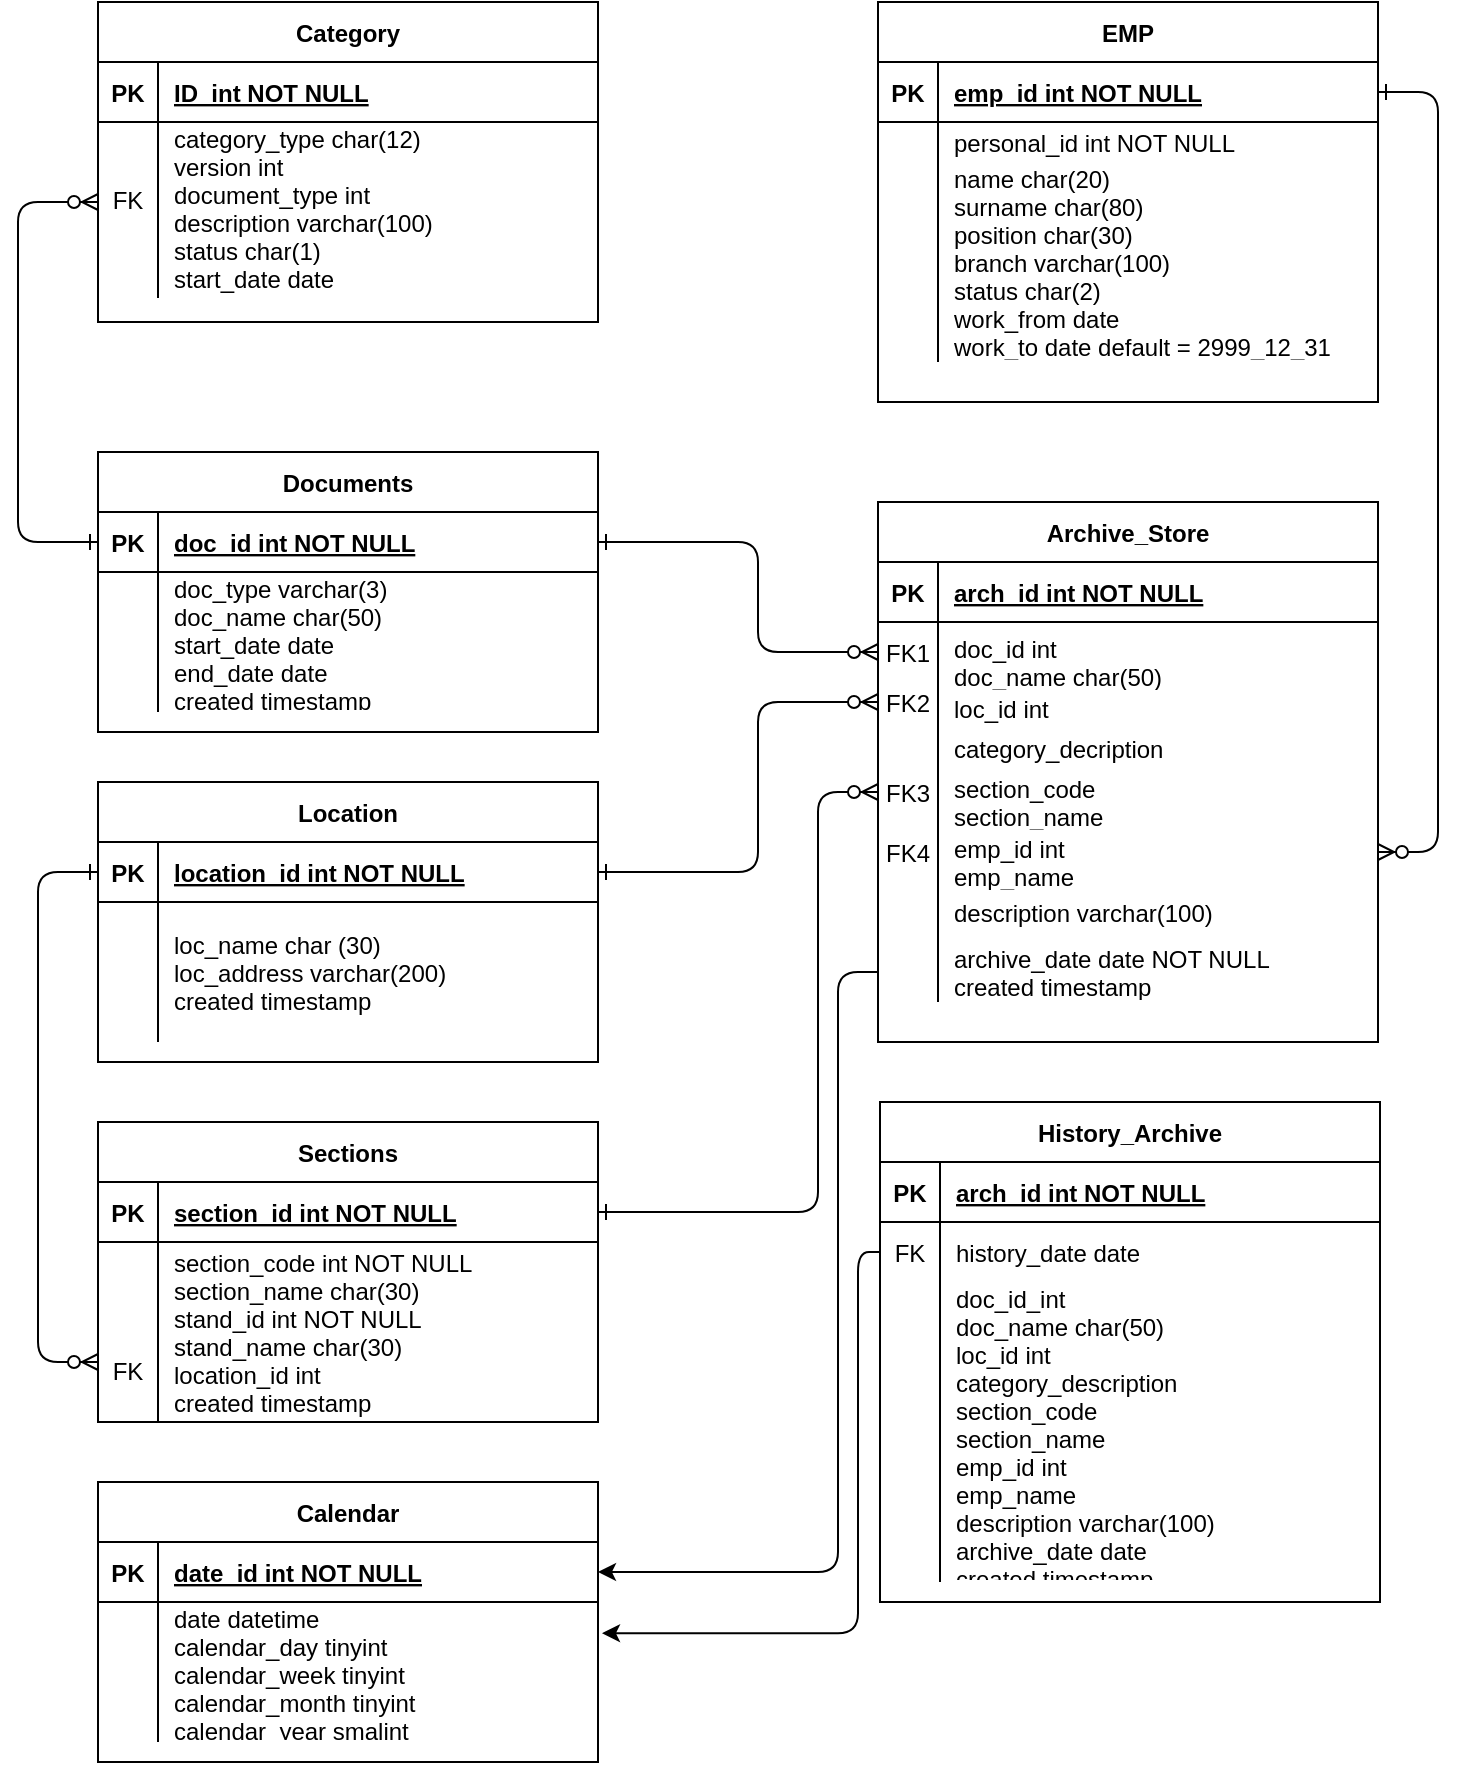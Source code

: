 <mxfile version="20.8.16" type="device"><diagram id="R2lEEEUBdFMjLlhIrx00" name="Page-1"><mxGraphModel dx="1276" dy="621" grid="1" gridSize="10" guides="1" tooltips="1" connect="1" arrows="1" fold="1" page="1" pageScale="1" pageWidth="850" pageHeight="1100" math="0" shadow="0" extFonts="Permanent Marker^https://fonts.googleapis.com/css?family=Permanent+Marker"><root><mxCell id="0"/><mxCell id="1" parent="0"/><mxCell id="C-vyLk0tnHw3VtMMgP7b-12" value="" style="edgeStyle=entityRelationEdgeStyle;endArrow=ERzeroToMany;startArrow=ERone;endFill=1;startFill=0;" parent="1" source="C-vyLk0tnHw3VtMMgP7b-3" target="C-vyLk0tnHw3VtMMgP7b-17" edge="1"><mxGeometry width="100" height="100" relative="1" as="geometry"><mxPoint x="400" y="270" as="sourcePoint"/><mxPoint x="460" y="295" as="targetPoint"/></mxGeometry></mxCell><mxCell id="C-vyLk0tnHw3VtMMgP7b-2" value="EMP" style="shape=table;startSize=30;container=1;collapsible=1;childLayout=tableLayout;fixedRows=1;rowLines=0;fontStyle=1;align=center;resizeLast=1;" parent="1" vertex="1"><mxGeometry x="480" y="10" width="250" height="200" as="geometry"/></mxCell><mxCell id="C-vyLk0tnHw3VtMMgP7b-3" value="" style="shape=partialRectangle;collapsible=0;dropTarget=0;pointerEvents=0;fillColor=none;points=[[0,0.5],[1,0.5]];portConstraint=eastwest;top=0;left=0;right=0;bottom=1;" parent="C-vyLk0tnHw3VtMMgP7b-2" vertex="1"><mxGeometry y="30" width="250" height="30" as="geometry"/></mxCell><mxCell id="C-vyLk0tnHw3VtMMgP7b-4" value="PK" style="shape=partialRectangle;overflow=hidden;connectable=0;fillColor=none;top=0;left=0;bottom=0;right=0;fontStyle=1;" parent="C-vyLk0tnHw3VtMMgP7b-3" vertex="1"><mxGeometry width="30" height="30" as="geometry"><mxRectangle width="30" height="30" as="alternateBounds"/></mxGeometry></mxCell><mxCell id="C-vyLk0tnHw3VtMMgP7b-5" value="emp_id int NOT NULL " style="shape=partialRectangle;overflow=hidden;connectable=0;fillColor=none;top=0;left=0;bottom=0;right=0;align=left;spacingLeft=6;fontStyle=5;" parent="C-vyLk0tnHw3VtMMgP7b-3" vertex="1"><mxGeometry x="30" width="220" height="30" as="geometry"><mxRectangle width="220" height="30" as="alternateBounds"/></mxGeometry></mxCell><mxCell id="C-vyLk0tnHw3VtMMgP7b-6" value="" style="shape=partialRectangle;collapsible=0;dropTarget=0;pointerEvents=0;fillColor=none;points=[[0,0.5],[1,0.5]];portConstraint=eastwest;top=0;left=0;right=0;bottom=0;" parent="C-vyLk0tnHw3VtMMgP7b-2" vertex="1"><mxGeometry y="60" width="250" height="20" as="geometry"/></mxCell><mxCell id="C-vyLk0tnHw3VtMMgP7b-7" value="" style="shape=partialRectangle;overflow=hidden;connectable=0;fillColor=none;top=0;left=0;bottom=0;right=0;" parent="C-vyLk0tnHw3VtMMgP7b-6" vertex="1"><mxGeometry width="30" height="20" as="geometry"><mxRectangle width="30" height="20" as="alternateBounds"/></mxGeometry></mxCell><mxCell id="C-vyLk0tnHw3VtMMgP7b-8" value="personal_id int NOT NULL" style="shape=partialRectangle;overflow=hidden;connectable=0;fillColor=none;top=0;left=0;bottom=0;right=0;align=left;spacingLeft=6;" parent="C-vyLk0tnHw3VtMMgP7b-6" vertex="1"><mxGeometry x="30" width="220" height="20" as="geometry"><mxRectangle width="220" height="20" as="alternateBounds"/></mxGeometry></mxCell><mxCell id="C-vyLk0tnHw3VtMMgP7b-9" value="" style="shape=partialRectangle;collapsible=0;dropTarget=0;pointerEvents=0;fillColor=none;points=[[0,0.5],[1,0.5]];portConstraint=eastwest;top=0;left=0;right=0;bottom=0;" parent="C-vyLk0tnHw3VtMMgP7b-2" vertex="1"><mxGeometry y="80" width="250" height="100" as="geometry"/></mxCell><mxCell id="C-vyLk0tnHw3VtMMgP7b-10" value="" style="shape=partialRectangle;overflow=hidden;connectable=0;fillColor=none;top=0;left=0;bottom=0;right=0;" parent="C-vyLk0tnHw3VtMMgP7b-9" vertex="1"><mxGeometry width="30" height="100" as="geometry"><mxRectangle width="30" height="100" as="alternateBounds"/></mxGeometry></mxCell><mxCell id="C-vyLk0tnHw3VtMMgP7b-11" value="name char(20)&#10;surname char(80)&#10;position char(30)&#10;branch varchar(100)&#10;status char(2)&#10;work_from date&#10;work_to date default = 2999_12_31&#10;created timestamp" style="shape=partialRectangle;overflow=hidden;connectable=0;fillColor=none;top=0;left=0;bottom=0;right=0;align=left;spacingLeft=6;" parent="C-vyLk0tnHw3VtMMgP7b-9" vertex="1"><mxGeometry x="30" width="220" height="100" as="geometry"><mxRectangle width="220" height="100" as="alternateBounds"/></mxGeometry></mxCell><mxCell id="C-vyLk0tnHw3VtMMgP7b-13" value="Archive_Store" style="shape=table;startSize=30;container=1;collapsible=1;childLayout=tableLayout;fixedRows=1;rowLines=0;fontStyle=1;align=center;resizeLast=1;horizontal=1;verticalAlign=middle;" parent="1" vertex="1"><mxGeometry x="480" y="260" width="250" height="270" as="geometry"><mxRectangle x="480" y="260" width="120" height="30" as="alternateBounds"/></mxGeometry></mxCell><mxCell id="C-vyLk0tnHw3VtMMgP7b-14" value="" style="shape=partialRectangle;collapsible=0;dropTarget=0;pointerEvents=0;fillColor=none;points=[[0,0.5],[1,0.5]];portConstraint=eastwest;top=0;left=0;right=0;bottom=1;" parent="C-vyLk0tnHw3VtMMgP7b-13" vertex="1"><mxGeometry y="30" width="250" height="30" as="geometry"/></mxCell><mxCell id="C-vyLk0tnHw3VtMMgP7b-15" value="PK" style="shape=partialRectangle;overflow=hidden;connectable=0;fillColor=none;top=0;left=0;bottom=0;right=0;fontStyle=1;" parent="C-vyLk0tnHw3VtMMgP7b-14" vertex="1"><mxGeometry width="30" height="30" as="geometry"><mxRectangle width="30" height="30" as="alternateBounds"/></mxGeometry></mxCell><mxCell id="C-vyLk0tnHw3VtMMgP7b-16" value="arch_id int NOT NULL " style="shape=partialRectangle;overflow=hidden;connectable=0;fillColor=none;top=0;left=0;bottom=0;right=0;align=left;spacingLeft=6;fontStyle=5;" parent="C-vyLk0tnHw3VtMMgP7b-14" vertex="1"><mxGeometry x="30" width="220" height="30" as="geometry"><mxRectangle width="220" height="30" as="alternateBounds"/></mxGeometry></mxCell><mxCell id="viO8gP3rJZrJaZgo3rev-70" style="shape=partialRectangle;collapsible=0;dropTarget=0;pointerEvents=0;fillColor=none;points=[[0,0.5],[1,0.5]];portConstraint=eastwest;top=0;left=0;right=0;bottom=0;" parent="C-vyLk0tnHw3VtMMgP7b-13" vertex="1"><mxGeometry y="60" width="250" height="30" as="geometry"/></mxCell><mxCell id="viO8gP3rJZrJaZgo3rev-71" value="FK1" style="shape=partialRectangle;overflow=hidden;connectable=0;fillColor=none;top=0;left=0;bottom=0;right=0;" parent="viO8gP3rJZrJaZgo3rev-70" vertex="1"><mxGeometry width="30" height="30" as="geometry"><mxRectangle width="30" height="30" as="alternateBounds"/></mxGeometry></mxCell><mxCell id="viO8gP3rJZrJaZgo3rev-72" value="doc_id int&#10;doc_name char(50)" style="shape=partialRectangle;overflow=hidden;connectable=0;fillColor=none;top=0;left=0;bottom=0;right=0;align=left;spacingLeft=6;verticalAlign=top;" parent="viO8gP3rJZrJaZgo3rev-70" vertex="1"><mxGeometry x="30" width="220" height="30" as="geometry"><mxRectangle width="220" height="30" as="alternateBounds"/></mxGeometry></mxCell><mxCell id="viO8gP3rJZrJaZgo3rev-73" style="shape=partialRectangle;collapsible=0;dropTarget=0;pointerEvents=0;fillColor=none;points=[[0,0.5],[1,0.5]];portConstraint=eastwest;top=0;left=0;right=0;bottom=0;" parent="C-vyLk0tnHw3VtMMgP7b-13" vertex="1"><mxGeometry y="90" width="250" height="20" as="geometry"/></mxCell><mxCell id="viO8gP3rJZrJaZgo3rev-74" value="FK2" style="shape=partialRectangle;overflow=hidden;connectable=0;fillColor=none;top=0;left=0;bottom=0;right=0;" parent="viO8gP3rJZrJaZgo3rev-73" vertex="1"><mxGeometry width="30" height="20" as="geometry"><mxRectangle width="30" height="20" as="alternateBounds"/></mxGeometry></mxCell><mxCell id="viO8gP3rJZrJaZgo3rev-75" value="loc_id int" style="shape=partialRectangle;overflow=hidden;connectable=0;fillColor=none;top=0;left=0;bottom=0;right=0;align=left;spacingLeft=6;verticalAlign=top;" parent="viO8gP3rJZrJaZgo3rev-73" vertex="1"><mxGeometry x="30" width="220" height="20" as="geometry"><mxRectangle width="220" height="20" as="alternateBounds"/></mxGeometry></mxCell><mxCell id="viO8gP3rJZrJaZgo3rev-89" style="shape=partialRectangle;collapsible=0;dropTarget=0;pointerEvents=0;fillColor=none;points=[[0,0.5],[1,0.5]];portConstraint=eastwest;top=0;left=0;right=0;bottom=0;" parent="C-vyLk0tnHw3VtMMgP7b-13" vertex="1"><mxGeometry y="110" width="250" height="20" as="geometry"/></mxCell><mxCell id="viO8gP3rJZrJaZgo3rev-90" style="shape=partialRectangle;overflow=hidden;connectable=0;fillColor=none;top=0;left=0;bottom=0;right=0;" parent="viO8gP3rJZrJaZgo3rev-89" vertex="1"><mxGeometry width="30" height="20" as="geometry"><mxRectangle width="30" height="20" as="alternateBounds"/></mxGeometry></mxCell><mxCell id="viO8gP3rJZrJaZgo3rev-91" value="category_decription" style="shape=partialRectangle;overflow=hidden;connectable=0;fillColor=none;top=0;left=0;bottom=0;right=0;align=left;spacingLeft=6;verticalAlign=top;" parent="viO8gP3rJZrJaZgo3rev-89" vertex="1"><mxGeometry x="30" width="220" height="20" as="geometry"><mxRectangle width="220" height="20" as="alternateBounds"/></mxGeometry></mxCell><mxCell id="viO8gP3rJZrJaZgo3rev-76" style="shape=partialRectangle;collapsible=0;dropTarget=0;pointerEvents=0;fillColor=none;points=[[0,0.5],[1,0.5]];portConstraint=eastwest;top=0;left=0;right=0;bottom=0;" parent="C-vyLk0tnHw3VtMMgP7b-13" vertex="1"><mxGeometry y="130" width="250" height="30" as="geometry"/></mxCell><mxCell id="viO8gP3rJZrJaZgo3rev-77" value="FK3" style="shape=partialRectangle;overflow=hidden;connectable=0;fillColor=none;top=0;left=0;bottom=0;right=0;" parent="viO8gP3rJZrJaZgo3rev-76" vertex="1"><mxGeometry width="30" height="30" as="geometry"><mxRectangle width="30" height="30" as="alternateBounds"/></mxGeometry></mxCell><mxCell id="viO8gP3rJZrJaZgo3rev-78" value="section_code&#10;section_name" style="shape=partialRectangle;overflow=hidden;connectable=0;fillColor=none;top=0;left=0;bottom=0;right=0;align=left;spacingLeft=6;verticalAlign=top;" parent="viO8gP3rJZrJaZgo3rev-76" vertex="1"><mxGeometry x="30" width="220" height="30" as="geometry"><mxRectangle width="220" height="30" as="alternateBounds"/></mxGeometry></mxCell><mxCell id="C-vyLk0tnHw3VtMMgP7b-17" value="" style="shape=partialRectangle;collapsible=0;dropTarget=0;pointerEvents=0;fillColor=none;points=[[0,0.5],[1,0.5]];portConstraint=eastwest;top=0;left=0;right=0;bottom=0;" parent="C-vyLk0tnHw3VtMMgP7b-13" vertex="1"><mxGeometry y="160" width="250" height="30" as="geometry"/></mxCell><mxCell id="C-vyLk0tnHw3VtMMgP7b-18" value="FK4" style="shape=partialRectangle;overflow=hidden;connectable=0;fillColor=none;top=0;left=0;bottom=0;right=0;" parent="C-vyLk0tnHw3VtMMgP7b-17" vertex="1"><mxGeometry width="30" height="30" as="geometry"><mxRectangle width="30" height="30" as="alternateBounds"/></mxGeometry></mxCell><mxCell id="C-vyLk0tnHw3VtMMgP7b-19" value="emp_id int &#10;emp_name" style="shape=partialRectangle;overflow=hidden;connectable=0;fillColor=none;top=0;left=0;bottom=0;right=0;align=left;spacingLeft=6;verticalAlign=top;" parent="C-vyLk0tnHw3VtMMgP7b-17" vertex="1"><mxGeometry x="30" width="220" height="30" as="geometry"><mxRectangle width="220" height="30" as="alternateBounds"/></mxGeometry></mxCell><mxCell id="viO8gP3rJZrJaZgo3rev-86" style="shape=partialRectangle;collapsible=0;dropTarget=0;pointerEvents=0;fillColor=none;points=[[0,0.5],[1,0.5]];portConstraint=eastwest;top=0;left=0;right=0;bottom=0;" parent="C-vyLk0tnHw3VtMMgP7b-13" vertex="1"><mxGeometry y="190" width="250" height="30" as="geometry"/></mxCell><mxCell id="viO8gP3rJZrJaZgo3rev-87" style="shape=partialRectangle;overflow=hidden;connectable=0;fillColor=none;top=0;left=0;bottom=0;right=0;" parent="viO8gP3rJZrJaZgo3rev-86" vertex="1"><mxGeometry width="30" height="30" as="geometry"><mxRectangle width="30" height="30" as="alternateBounds"/></mxGeometry></mxCell><mxCell id="viO8gP3rJZrJaZgo3rev-88" value="description varchar(100)" style="shape=partialRectangle;overflow=hidden;connectable=0;fillColor=none;top=0;left=0;bottom=0;right=0;align=left;spacingLeft=6;" parent="viO8gP3rJZrJaZgo3rev-86" vertex="1"><mxGeometry x="30" width="220" height="30" as="geometry"><mxRectangle width="220" height="30" as="alternateBounds"/></mxGeometry></mxCell><mxCell id="C-vyLk0tnHw3VtMMgP7b-20" value="" style="shape=partialRectangle;collapsible=0;dropTarget=0;pointerEvents=0;fillColor=none;points=[[0,0.5],[1,0.5]];portConstraint=eastwest;top=0;left=0;right=0;bottom=0;" parent="C-vyLk0tnHw3VtMMgP7b-13" vertex="1"><mxGeometry y="220" width="250" height="30" as="geometry"/></mxCell><mxCell id="C-vyLk0tnHw3VtMMgP7b-21" value="" style="shape=partialRectangle;overflow=hidden;connectable=0;fillColor=none;top=0;left=0;bottom=0;right=0;" parent="C-vyLk0tnHw3VtMMgP7b-20" vertex="1"><mxGeometry width="30" height="30" as="geometry"><mxRectangle width="30" height="30" as="alternateBounds"/></mxGeometry></mxCell><mxCell id="C-vyLk0tnHw3VtMMgP7b-22" value="archive_date date NOT NULL&#10;created timestamp" style="shape=partialRectangle;overflow=hidden;connectable=0;fillColor=none;top=0;left=0;bottom=0;right=0;align=left;spacingLeft=6;" parent="C-vyLk0tnHw3VtMMgP7b-20" vertex="1"><mxGeometry x="30" width="220" height="30" as="geometry"><mxRectangle width="220" height="30" as="alternateBounds"/></mxGeometry></mxCell><mxCell id="C-vyLk0tnHw3VtMMgP7b-23" value="Category" style="shape=table;startSize=30;container=1;collapsible=1;childLayout=tableLayout;fixedRows=1;rowLines=0;fontStyle=1;align=center;resizeLast=1;resizeLastRow=0;" parent="1" vertex="1"><mxGeometry x="90" y="10" width="250" height="160" as="geometry"/></mxCell><mxCell id="C-vyLk0tnHw3VtMMgP7b-24" value="" style="shape=partialRectangle;collapsible=0;dropTarget=0;pointerEvents=0;fillColor=none;points=[[0,0.5],[1,0.5]];portConstraint=eastwest;top=0;left=0;right=0;bottom=1;" parent="C-vyLk0tnHw3VtMMgP7b-23" vertex="1"><mxGeometry y="30" width="250" height="30" as="geometry"/></mxCell><mxCell id="C-vyLk0tnHw3VtMMgP7b-25" value="PK" style="shape=partialRectangle;overflow=hidden;connectable=0;fillColor=none;top=0;left=0;bottom=0;right=0;fontStyle=1;" parent="C-vyLk0tnHw3VtMMgP7b-24" vertex="1"><mxGeometry width="30" height="30" as="geometry"><mxRectangle width="30" height="30" as="alternateBounds"/></mxGeometry></mxCell><mxCell id="C-vyLk0tnHw3VtMMgP7b-26" value="ID_int NOT NULL" style="shape=partialRectangle;overflow=hidden;connectable=0;fillColor=none;top=0;left=0;bottom=0;right=0;align=left;spacingLeft=6;fontStyle=5;" parent="C-vyLk0tnHw3VtMMgP7b-24" vertex="1"><mxGeometry x="30" width="220" height="30" as="geometry"><mxRectangle width="220" height="30" as="alternateBounds"/></mxGeometry></mxCell><mxCell id="C-vyLk0tnHw3VtMMgP7b-27" value="" style="shape=partialRectangle;collapsible=0;dropTarget=0;pointerEvents=0;fillColor=none;points=[[0,0.5],[1,0.5]];portConstraint=eastwest;top=0;left=0;right=0;bottom=0;" parent="C-vyLk0tnHw3VtMMgP7b-23" vertex="1"><mxGeometry y="60" width="250" height="88" as="geometry"/></mxCell><mxCell id="C-vyLk0tnHw3VtMMgP7b-28" value="" style="shape=partialRectangle;overflow=hidden;connectable=0;fillColor=none;top=0;left=0;bottom=0;right=0;" parent="C-vyLk0tnHw3VtMMgP7b-27" vertex="1"><mxGeometry width="30" height="88" as="geometry"><mxRectangle width="30" height="88" as="alternateBounds"/></mxGeometry></mxCell><mxCell id="C-vyLk0tnHw3VtMMgP7b-29" value="category_type char(12)&#10;version int &#10;document_type int&#10;description varchar(100)&#10;status char(1)&#10;start_date date&#10;end_date date&#10;created timestamp&#10;" style="shape=partialRectangle;overflow=hidden;connectable=0;fillColor=none;top=0;left=0;bottom=0;right=0;align=left;spacingLeft=6;" parent="C-vyLk0tnHw3VtMMgP7b-27" vertex="1"><mxGeometry x="30" width="220" height="88" as="geometry"><mxRectangle width="220" height="88" as="alternateBounds"/></mxGeometry></mxCell><mxCell id="viO8gP3rJZrJaZgo3rev-9" value="Documents" style="shape=table;startSize=30;container=1;collapsible=1;childLayout=tableLayout;fixedRows=1;rowLines=0;fontStyle=1;align=center;resizeLast=1;" parent="1" vertex="1"><mxGeometry x="90" y="235" width="250" height="140" as="geometry"/></mxCell><mxCell id="viO8gP3rJZrJaZgo3rev-10" value="" style="shape=partialRectangle;collapsible=0;dropTarget=0;pointerEvents=0;fillColor=none;points=[[0,0.5],[1,0.5]];portConstraint=eastwest;top=0;left=0;right=0;bottom=1;" parent="viO8gP3rJZrJaZgo3rev-9" vertex="1"><mxGeometry y="30" width="250" height="30" as="geometry"/></mxCell><mxCell id="viO8gP3rJZrJaZgo3rev-11" value="PK" style="shape=partialRectangle;overflow=hidden;connectable=0;fillColor=none;top=0;left=0;bottom=0;right=0;fontStyle=1;" parent="viO8gP3rJZrJaZgo3rev-10" vertex="1"><mxGeometry width="30" height="30" as="geometry"><mxRectangle width="30" height="30" as="alternateBounds"/></mxGeometry></mxCell><mxCell id="viO8gP3rJZrJaZgo3rev-12" value="doc_id int NOT NULL " style="shape=partialRectangle;overflow=hidden;connectable=0;fillColor=none;top=0;left=0;bottom=0;right=0;align=left;spacingLeft=6;fontStyle=5;" parent="viO8gP3rJZrJaZgo3rev-10" vertex="1"><mxGeometry x="30" width="220" height="30" as="geometry"><mxRectangle width="220" height="30" as="alternateBounds"/></mxGeometry></mxCell><mxCell id="viO8gP3rJZrJaZgo3rev-13" value="" style="shape=partialRectangle;collapsible=0;dropTarget=0;pointerEvents=0;fillColor=none;points=[[0,0.5],[1,0.5]];portConstraint=eastwest;top=0;left=0;right=0;bottom=0;" parent="viO8gP3rJZrJaZgo3rev-9" vertex="1"><mxGeometry y="60" width="250" height="70" as="geometry"/></mxCell><mxCell id="viO8gP3rJZrJaZgo3rev-14" value="" style="shape=partialRectangle;overflow=hidden;connectable=0;fillColor=none;top=0;left=0;bottom=0;right=0;" parent="viO8gP3rJZrJaZgo3rev-13" vertex="1"><mxGeometry width="30" height="70" as="geometry"><mxRectangle width="30" height="70" as="alternateBounds"/></mxGeometry></mxCell><mxCell id="viO8gP3rJZrJaZgo3rev-15" value="doc_type varchar(3) &#10;doc_name char(50)  &#10;start_date date&#10;end_date date&#10;created timestamp" style="shape=partialRectangle;overflow=hidden;connectable=0;fillColor=none;top=0;left=0;bottom=0;right=0;align=left;spacingLeft=6;" parent="viO8gP3rJZrJaZgo3rev-13" vertex="1"><mxGeometry x="30" width="220" height="70" as="geometry"><mxRectangle width="220" height="70" as="alternateBounds"/></mxGeometry></mxCell><mxCell id="viO8gP3rJZrJaZgo3rev-30" value="" style="edgeStyle=orthogonalEdgeStyle;endArrow=ERzeroToMany;startArrow=ERone;endFill=1;startFill=0;exitX=0;exitY=0.5;exitDx=0;exitDy=0;" parent="1" source="viO8gP3rJZrJaZgo3rev-10" edge="1"><mxGeometry width="100" height="100" relative="1" as="geometry"><mxPoint x="470" y="65" as="sourcePoint"/><mxPoint x="90" y="110" as="targetPoint"/><Array as="points"><mxPoint x="50" y="280"/><mxPoint x="50" y="110"/></Array></mxGeometry></mxCell><mxCell id="viO8gP3rJZrJaZgo3rev-31" value="FK" style="shape=partialRectangle;overflow=hidden;connectable=0;fillColor=none;top=0;left=0;bottom=0;right=0;" parent="1" vertex="1"><mxGeometry x="90" y="100" width="30" height="17" as="geometry"><mxRectangle width="30" height="88" as="alternateBounds"/></mxGeometry></mxCell><mxCell id="viO8gP3rJZrJaZgo3rev-32" value="Location" style="shape=table;startSize=30;container=1;collapsible=1;childLayout=tableLayout;fixedRows=1;rowLines=0;fontStyle=1;align=center;resizeLast=1;" parent="1" vertex="1"><mxGeometry x="90" y="400" width="250" height="140" as="geometry"/></mxCell><mxCell id="viO8gP3rJZrJaZgo3rev-33" value="" style="shape=partialRectangle;collapsible=0;dropTarget=0;pointerEvents=0;fillColor=none;points=[[0,0.5],[1,0.5]];portConstraint=eastwest;top=0;left=0;right=0;bottom=1;" parent="viO8gP3rJZrJaZgo3rev-32" vertex="1"><mxGeometry y="30" width="250" height="30" as="geometry"/></mxCell><mxCell id="viO8gP3rJZrJaZgo3rev-34" value="PK" style="shape=partialRectangle;overflow=hidden;connectable=0;fillColor=none;top=0;left=0;bottom=0;right=0;fontStyle=1;" parent="viO8gP3rJZrJaZgo3rev-33" vertex="1"><mxGeometry width="30" height="30" as="geometry"><mxRectangle width="30" height="30" as="alternateBounds"/></mxGeometry></mxCell><mxCell id="viO8gP3rJZrJaZgo3rev-35" value="location_id int NOT NULL " style="shape=partialRectangle;overflow=hidden;connectable=0;fillColor=none;top=0;left=0;bottom=0;right=0;align=left;spacingLeft=6;fontStyle=5;" parent="viO8gP3rJZrJaZgo3rev-33" vertex="1"><mxGeometry x="30" width="220" height="30" as="geometry"><mxRectangle width="220" height="30" as="alternateBounds"/></mxGeometry></mxCell><mxCell id="viO8gP3rJZrJaZgo3rev-36" value="" style="shape=partialRectangle;collapsible=0;dropTarget=0;pointerEvents=0;fillColor=none;points=[[0,0.5],[1,0.5]];portConstraint=eastwest;top=0;left=0;right=0;bottom=0;" parent="viO8gP3rJZrJaZgo3rev-32" vertex="1"><mxGeometry y="60" width="250" height="70" as="geometry"/></mxCell><mxCell id="viO8gP3rJZrJaZgo3rev-37" value="" style="shape=partialRectangle;overflow=hidden;connectable=0;fillColor=none;top=0;left=0;bottom=0;right=0;" parent="viO8gP3rJZrJaZgo3rev-36" vertex="1"><mxGeometry width="30" height="70" as="geometry"><mxRectangle width="30" height="70" as="alternateBounds"/></mxGeometry></mxCell><mxCell id="viO8gP3rJZrJaZgo3rev-38" value="loc_name char (30)&#10;loc_address varchar(200) &#10;created timestamp" style="shape=partialRectangle;overflow=hidden;connectable=0;fillColor=none;top=0;left=0;bottom=0;right=0;align=left;spacingLeft=6;" parent="viO8gP3rJZrJaZgo3rev-36" vertex="1"><mxGeometry x="30" width="220" height="70" as="geometry"><mxRectangle width="220" height="70" as="alternateBounds"/></mxGeometry></mxCell><mxCell id="viO8gP3rJZrJaZgo3rev-39" value="Sections" style="shape=table;startSize=30;container=1;collapsible=1;childLayout=tableLayout;fixedRows=1;rowLines=0;fontStyle=1;align=center;resizeLast=1;" parent="1" vertex="1"><mxGeometry x="90" y="570" width="250" height="150" as="geometry"/></mxCell><mxCell id="viO8gP3rJZrJaZgo3rev-40" value="" style="shape=partialRectangle;collapsible=0;dropTarget=0;pointerEvents=0;fillColor=none;points=[[0,0.5],[1,0.5]];portConstraint=eastwest;top=0;left=0;right=0;bottom=1;" parent="viO8gP3rJZrJaZgo3rev-39" vertex="1"><mxGeometry y="30" width="250" height="30" as="geometry"/></mxCell><mxCell id="viO8gP3rJZrJaZgo3rev-41" value="PK" style="shape=partialRectangle;overflow=hidden;connectable=0;fillColor=none;top=0;left=0;bottom=0;right=0;fontStyle=1;" parent="viO8gP3rJZrJaZgo3rev-40" vertex="1"><mxGeometry width="30" height="30" as="geometry"><mxRectangle width="30" height="30" as="alternateBounds"/></mxGeometry></mxCell><mxCell id="viO8gP3rJZrJaZgo3rev-42" value="section_id int NOT NULL " style="shape=partialRectangle;overflow=hidden;connectable=0;fillColor=none;top=0;left=0;bottom=0;right=0;align=left;spacingLeft=6;fontStyle=5;" parent="viO8gP3rJZrJaZgo3rev-40" vertex="1"><mxGeometry x="30" width="220" height="30" as="geometry"><mxRectangle width="220" height="30" as="alternateBounds"/></mxGeometry></mxCell><mxCell id="viO8gP3rJZrJaZgo3rev-43" value="" style="shape=partialRectangle;collapsible=0;dropTarget=0;pointerEvents=0;fillColor=none;points=[[0,0.5],[1,0.5]];portConstraint=eastwest;top=0;left=0;right=0;bottom=0;" parent="viO8gP3rJZrJaZgo3rev-39" vertex="1"><mxGeometry y="60" width="250" height="90" as="geometry"/></mxCell><mxCell id="viO8gP3rJZrJaZgo3rev-44" value="" style="shape=partialRectangle;overflow=hidden;connectable=0;fillColor=none;top=0;left=0;bottom=0;right=0;" parent="viO8gP3rJZrJaZgo3rev-43" vertex="1"><mxGeometry width="30" height="90" as="geometry"><mxRectangle width="30" height="90" as="alternateBounds"/></mxGeometry></mxCell><mxCell id="viO8gP3rJZrJaZgo3rev-45" value="section_code int NOT NULL&#10;section_name char(30)&#10;stand_id int NOT NULL&#10;stand_name char(30) &#10;location_id int&#10;created timestamp " style="shape=partialRectangle;overflow=hidden;connectable=0;fillColor=none;top=0;left=0;bottom=0;right=0;align=left;spacingLeft=6;" parent="viO8gP3rJZrJaZgo3rev-43" vertex="1"><mxGeometry x="30" width="220" height="90" as="geometry"><mxRectangle width="220" height="90" as="alternateBounds"/></mxGeometry></mxCell><mxCell id="viO8gP3rJZrJaZgo3rev-46" value="Calendar" style="shape=table;startSize=30;container=1;collapsible=1;childLayout=tableLayout;fixedRows=1;rowLines=0;fontStyle=1;align=center;resizeLast=1;" parent="1" vertex="1"><mxGeometry x="90" y="750" width="250" height="140" as="geometry"/></mxCell><mxCell id="viO8gP3rJZrJaZgo3rev-47" value="" style="shape=partialRectangle;collapsible=0;dropTarget=0;pointerEvents=0;fillColor=none;points=[[0,0.5],[1,0.5]];portConstraint=eastwest;top=0;left=0;right=0;bottom=1;" parent="viO8gP3rJZrJaZgo3rev-46" vertex="1"><mxGeometry y="30" width="250" height="30" as="geometry"/></mxCell><mxCell id="viO8gP3rJZrJaZgo3rev-48" value="PK" style="shape=partialRectangle;overflow=hidden;connectable=0;fillColor=none;top=0;left=0;bottom=0;right=0;fontStyle=1;" parent="viO8gP3rJZrJaZgo3rev-47" vertex="1"><mxGeometry width="30" height="30" as="geometry"><mxRectangle width="30" height="30" as="alternateBounds"/></mxGeometry></mxCell><mxCell id="viO8gP3rJZrJaZgo3rev-49" value="date_id int NOT NULL " style="shape=partialRectangle;overflow=hidden;connectable=0;fillColor=none;top=0;left=0;bottom=0;right=0;align=left;spacingLeft=6;fontStyle=5;" parent="viO8gP3rJZrJaZgo3rev-47" vertex="1"><mxGeometry x="30" width="220" height="30" as="geometry"><mxRectangle width="220" height="30" as="alternateBounds"/></mxGeometry></mxCell><mxCell id="viO8gP3rJZrJaZgo3rev-50" value="" style="shape=partialRectangle;collapsible=0;dropTarget=0;pointerEvents=0;fillColor=none;points=[[0,0.5],[1,0.5]];portConstraint=eastwest;top=0;left=0;right=0;bottom=0;" parent="viO8gP3rJZrJaZgo3rev-46" vertex="1"><mxGeometry y="60" width="250" height="70" as="geometry"/></mxCell><mxCell id="viO8gP3rJZrJaZgo3rev-51" value="" style="shape=partialRectangle;overflow=hidden;connectable=0;fillColor=none;top=0;left=0;bottom=0;right=0;" parent="viO8gP3rJZrJaZgo3rev-50" vertex="1"><mxGeometry width="30" height="70" as="geometry"><mxRectangle width="30" height="70" as="alternateBounds"/></mxGeometry></mxCell><mxCell id="viO8gP3rJZrJaZgo3rev-52" value="date datetime&#10;calendar_day tinyint&#10;calendar_week tinyint&#10;calendar_month tinyint&#10;calendar_year smalint&#10;&#10; " style="shape=partialRectangle;overflow=hidden;connectable=0;fillColor=none;top=0;left=0;bottom=0;right=0;align=left;spacingLeft=6;" parent="viO8gP3rJZrJaZgo3rev-50" vertex="1"><mxGeometry x="30" width="220" height="70" as="geometry"><mxRectangle width="220" height="70" as="alternateBounds"/></mxGeometry></mxCell><mxCell id="viO8gP3rJZrJaZgo3rev-53" value="FK" style="shape=partialRectangle;overflow=hidden;connectable=0;fillColor=none;top=0;left=0;bottom=0;right=0;" parent="1" vertex="1"><mxGeometry x="90" y="680" width="30" height="28" as="geometry"><mxRectangle width="30" height="88" as="alternateBounds"/></mxGeometry></mxCell><mxCell id="viO8gP3rJZrJaZgo3rev-55" value="" style="edgeStyle=orthogonalEdgeStyle;endArrow=ERzeroToMany;startArrow=ERone;endFill=1;startFill=0;exitX=0;exitY=0.5;exitDx=0;exitDy=0;" parent="1" source="viO8gP3rJZrJaZgo3rev-33" edge="1"><mxGeometry width="100" height="100" relative="1" as="geometry"><mxPoint x="100" y="290" as="sourcePoint"/><mxPoint x="90" y="690" as="targetPoint"/><Array as="points"><mxPoint x="60" y="445"/></Array></mxGeometry></mxCell><mxCell id="viO8gP3rJZrJaZgo3rev-56" value="History_Archive" style="shape=table;startSize=30;container=1;collapsible=1;childLayout=tableLayout;fixedRows=1;rowLines=0;fontStyle=1;align=center;resizeLast=1;" parent="1" vertex="1"><mxGeometry x="481" y="560" width="250" height="250" as="geometry"/></mxCell><mxCell id="viO8gP3rJZrJaZgo3rev-57" value="" style="shape=partialRectangle;collapsible=0;dropTarget=0;pointerEvents=0;fillColor=none;points=[[0,0.5],[1,0.5]];portConstraint=eastwest;top=0;left=0;right=0;bottom=1;" parent="viO8gP3rJZrJaZgo3rev-56" vertex="1"><mxGeometry y="30" width="250" height="30" as="geometry"/></mxCell><mxCell id="viO8gP3rJZrJaZgo3rev-58" value="PK" style="shape=partialRectangle;overflow=hidden;connectable=0;fillColor=none;top=0;left=0;bottom=0;right=0;fontStyle=1;" parent="viO8gP3rJZrJaZgo3rev-57" vertex="1"><mxGeometry width="30" height="30" as="geometry"><mxRectangle width="30" height="30" as="alternateBounds"/></mxGeometry></mxCell><mxCell id="viO8gP3rJZrJaZgo3rev-59" value="arch_id int NOT NULL " style="shape=partialRectangle;overflow=hidden;connectable=0;fillColor=none;top=0;left=0;bottom=0;right=0;align=left;spacingLeft=6;fontStyle=5;" parent="viO8gP3rJZrJaZgo3rev-57" vertex="1"><mxGeometry x="30" width="220" height="30" as="geometry"><mxRectangle width="220" height="30" as="alternateBounds"/></mxGeometry></mxCell><mxCell id="viO8gP3rJZrJaZgo3rev-60" value="" style="shape=partialRectangle;collapsible=0;dropTarget=0;pointerEvents=0;fillColor=none;points=[[0,0.5],[1,0.5]];portConstraint=eastwest;top=0;left=0;right=0;bottom=0;" parent="viO8gP3rJZrJaZgo3rev-56" vertex="1"><mxGeometry y="60" width="250" height="30" as="geometry"/></mxCell><mxCell id="viO8gP3rJZrJaZgo3rev-61" value="FK" style="shape=partialRectangle;overflow=hidden;connectable=0;fillColor=none;top=0;left=0;bottom=0;right=0;" parent="viO8gP3rJZrJaZgo3rev-60" vertex="1"><mxGeometry width="30" height="30" as="geometry"><mxRectangle width="30" height="30" as="alternateBounds"/></mxGeometry></mxCell><mxCell id="viO8gP3rJZrJaZgo3rev-62" value="history_date date" style="shape=partialRectangle;overflow=hidden;connectable=0;fillColor=none;top=0;left=0;bottom=0;right=0;align=left;spacingLeft=6;" parent="viO8gP3rJZrJaZgo3rev-60" vertex="1"><mxGeometry x="30" width="220" height="30" as="geometry"><mxRectangle width="220" height="30" as="alternateBounds"/></mxGeometry></mxCell><mxCell id="viO8gP3rJZrJaZgo3rev-63" value="" style="shape=partialRectangle;collapsible=0;dropTarget=0;pointerEvents=0;fillColor=none;points=[[0,0.5],[1,0.5]];portConstraint=eastwest;top=0;left=0;right=0;bottom=0;" parent="viO8gP3rJZrJaZgo3rev-56" vertex="1"><mxGeometry y="90" width="250" height="150" as="geometry"/></mxCell><mxCell id="viO8gP3rJZrJaZgo3rev-64" value="" style="shape=partialRectangle;overflow=hidden;connectable=0;fillColor=none;top=0;left=0;bottom=0;right=0;" parent="viO8gP3rJZrJaZgo3rev-63" vertex="1"><mxGeometry width="30" height="150" as="geometry"><mxRectangle width="30" height="150" as="alternateBounds"/></mxGeometry></mxCell><mxCell id="viO8gP3rJZrJaZgo3rev-65" value="doc_id_int&#10;doc_name char(50)&#10;loc_id int&#10;category_description&#10;section_code&#10;section_name&#10;emp_id int&#10;emp_name&#10;description varchar(100)&#10;archive_date date&#10;created timestamp&#10;" style="shape=partialRectangle;overflow=hidden;connectable=0;fillColor=none;top=0;left=0;bottom=0;right=0;align=left;spacingLeft=6;" parent="viO8gP3rJZrJaZgo3rev-63" vertex="1"><mxGeometry x="30" width="220" height="150" as="geometry"><mxRectangle width="220" height="150" as="alternateBounds"/></mxGeometry></mxCell><mxCell id="viO8gP3rJZrJaZgo3rev-79" value="" style="edgeStyle=orthogonalEdgeStyle;endArrow=ERzeroToMany;startArrow=ERone;endFill=1;startFill=0;entryX=0;entryY=0.5;entryDx=0;entryDy=0;exitX=1;exitY=0.5;exitDx=0;exitDy=0;" parent="1" source="viO8gP3rJZrJaZgo3rev-10" target="viO8gP3rJZrJaZgo3rev-70" edge="1"><mxGeometry width="100" height="100" relative="1" as="geometry"><mxPoint x="410" y="260" as="sourcePoint"/><mxPoint x="100" y="120" as="targetPoint"/><Array as="points"><mxPoint x="420" y="280"/><mxPoint x="420" y="335"/></Array></mxGeometry></mxCell><mxCell id="viO8gP3rJZrJaZgo3rev-80" value="" style="edgeStyle=orthogonalEdgeStyle;endArrow=ERzeroToMany;startArrow=ERone;endFill=1;startFill=0;exitX=1;exitY=0.5;exitDx=0;exitDy=0;entryX=0;entryY=0.5;entryDx=0;entryDy=0;" parent="1" source="viO8gP3rJZrJaZgo3rev-33" target="viO8gP3rJZrJaZgo3rev-73" edge="1"><mxGeometry width="100" height="100" relative="1" as="geometry"><mxPoint x="350" y="290" as="sourcePoint"/><mxPoint x="470" y="390" as="targetPoint"/><Array as="points"><mxPoint x="420" y="445"/><mxPoint x="420" y="360"/></Array></mxGeometry></mxCell><mxCell id="viO8gP3rJZrJaZgo3rev-84" value="" style="edgeStyle=orthogonalEdgeStyle;endArrow=ERzeroToMany;startArrow=ERone;endFill=1;startFill=0;exitX=1;exitY=0.5;exitDx=0;exitDy=0;entryX=0;entryY=0.5;entryDx=0;entryDy=0;" parent="1" source="viO8gP3rJZrJaZgo3rev-40" target="viO8gP3rJZrJaZgo3rev-76" edge="1"><mxGeometry width="100" height="100" relative="1" as="geometry"><mxPoint x="350" y="625" as="sourcePoint"/><mxPoint x="490" y="395" as="targetPoint"/><Array as="points"><mxPoint x="450" y="615"/><mxPoint x="450" y="405"/></Array></mxGeometry></mxCell><mxCell id="viO8gP3rJZrJaZgo3rev-85" style="edgeStyle=elbowEdgeStyle;rounded=1;orthogonalLoop=1;jettySize=auto;html=1;entryX=1;entryY=0.5;entryDx=0;entryDy=0;" parent="1" source="C-vyLk0tnHw3VtMMgP7b-20" target="viO8gP3rJZrJaZgo3rev-47" edge="1"><mxGeometry relative="1" as="geometry"><Array as="points"><mxPoint x="460" y="630"/></Array></mxGeometry></mxCell><mxCell id="viO8gP3rJZrJaZgo3rev-95" style="edgeStyle=elbowEdgeStyle;rounded=1;orthogonalLoop=1;jettySize=auto;html=1;entryX=1.008;entryY=0.223;entryDx=0;entryDy=0;entryPerimeter=0;" parent="1" source="viO8gP3rJZrJaZgo3rev-60" target="viO8gP3rJZrJaZgo3rev-50" edge="1"><mxGeometry relative="1" as="geometry"><Array as="points"><mxPoint x="470" y="740"/></Array></mxGeometry></mxCell></root></mxGraphModel></diagram></mxfile>